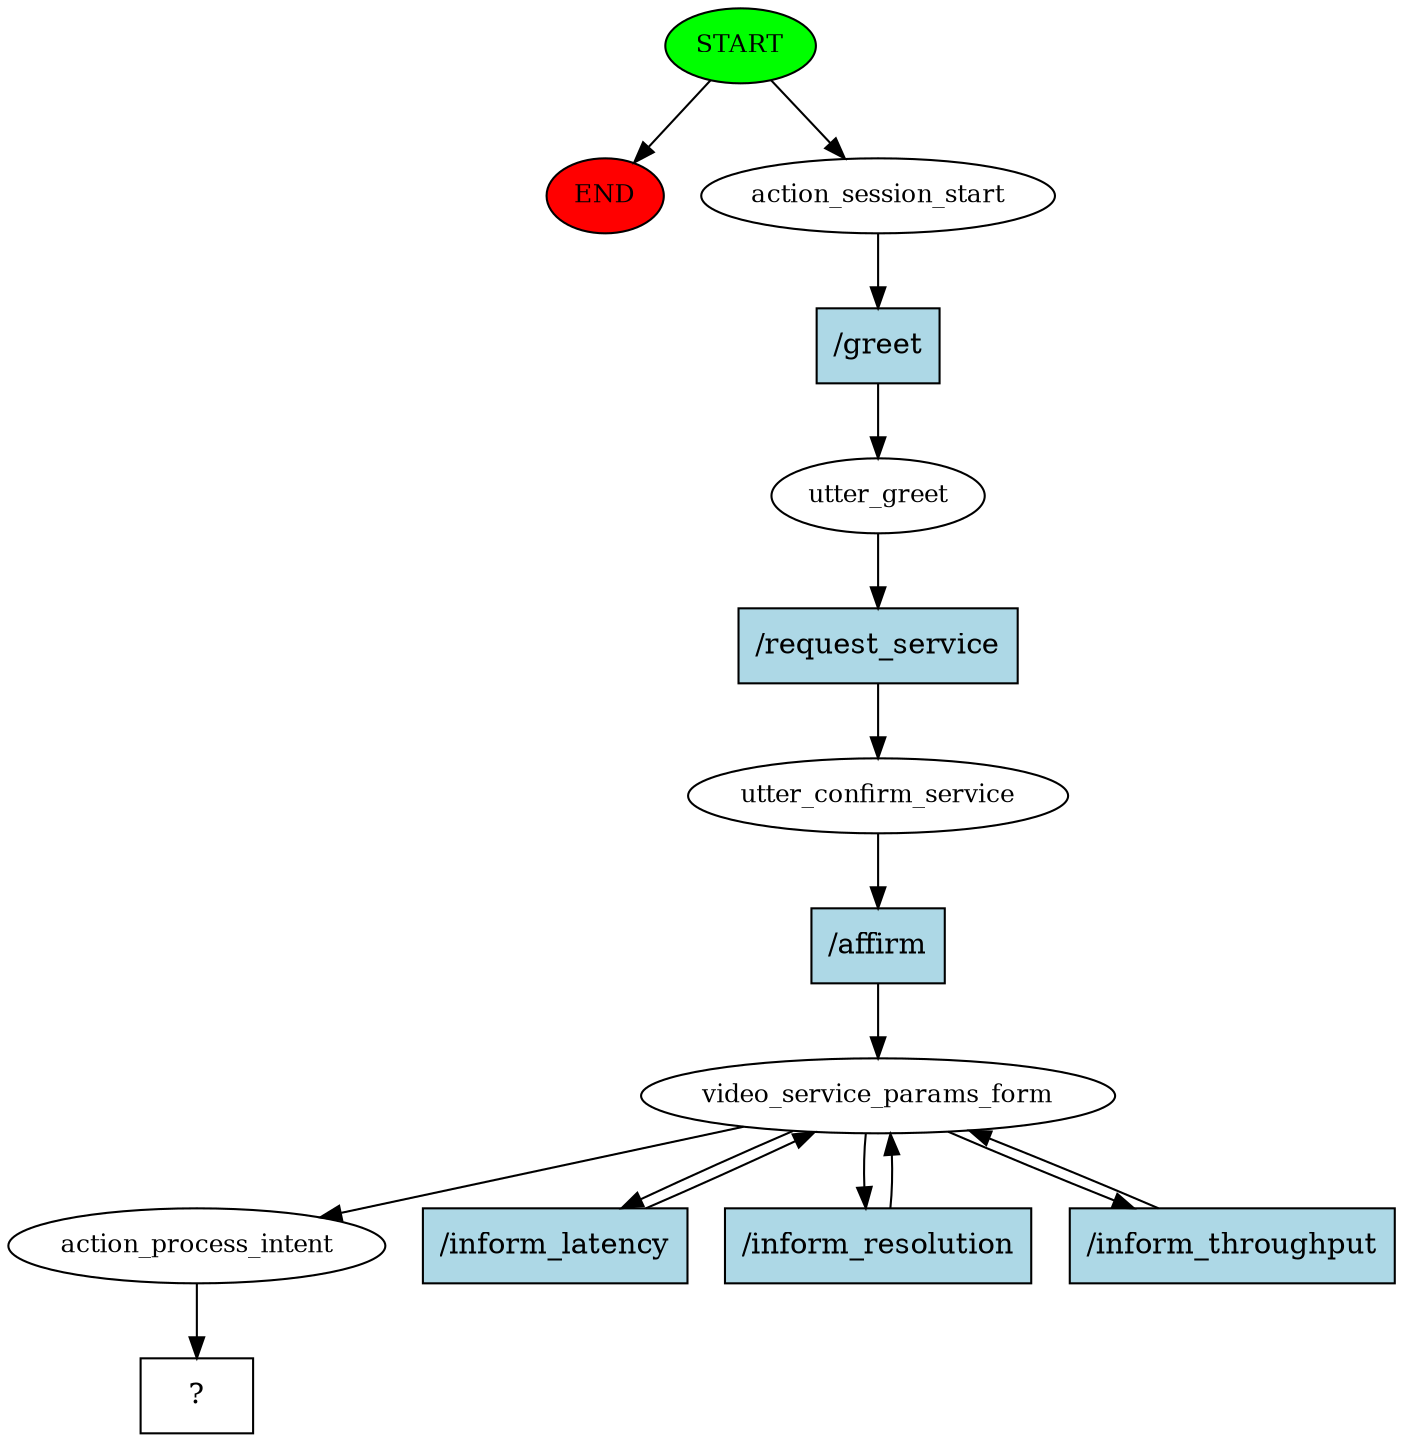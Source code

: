 digraph  {
0 [class="start active", fillcolor=green, fontsize=12, label=START, style=filled];
"-1" [class=end, fillcolor=red, fontsize=12, label=END, style=filled];
1 [class=active, fontsize=12, label=action_session_start];
2 [class=active, fontsize=12, label=utter_greet];
3 [class=active, fontsize=12, label=utter_confirm_service];
4 [class=active, fontsize=12, label=video_service_params_form];
8 [class=active, fontsize=12, label=action_process_intent];
9 [class="intent dashed active", label="  ?  ", shape=rect];
10 [class="intent active", fillcolor=lightblue, label="/greet", shape=rect, style=filled];
11 [class="intent active", fillcolor=lightblue, label="/request_service", shape=rect, style=filled];
12 [class="intent active", fillcolor=lightblue, label="/affirm", shape=rect, style=filled];
13 [class="intent active", fillcolor=lightblue, label="/inform_latency", shape=rect, style=filled];
14 [class="intent active", fillcolor=lightblue, label="/inform_resolution", shape=rect, style=filled];
15 [class="intent active", fillcolor=lightblue, label="/inform_throughput", shape=rect, style=filled];
0 -> "-1"  [class="", key=NONE, label=""];
0 -> 1  [class=active, key=NONE, label=""];
1 -> 10  [class=active, key=0];
2 -> 11  [class=active, key=0];
3 -> 12  [class=active, key=0];
4 -> 8  [class=active, key=NONE, label=""];
4 -> 13  [class=active, key=0];
4 -> 14  [class=active, key=0];
4 -> 15  [class=active, key=0];
8 -> 9  [class=active, key=NONE, label=""];
10 -> 2  [class=active, key=0];
11 -> 3  [class=active, key=0];
12 -> 4  [class=active, key=0];
13 -> 4  [class=active, key=0];
14 -> 4  [class=active, key=0];
15 -> 4  [class=active, key=0];
}
